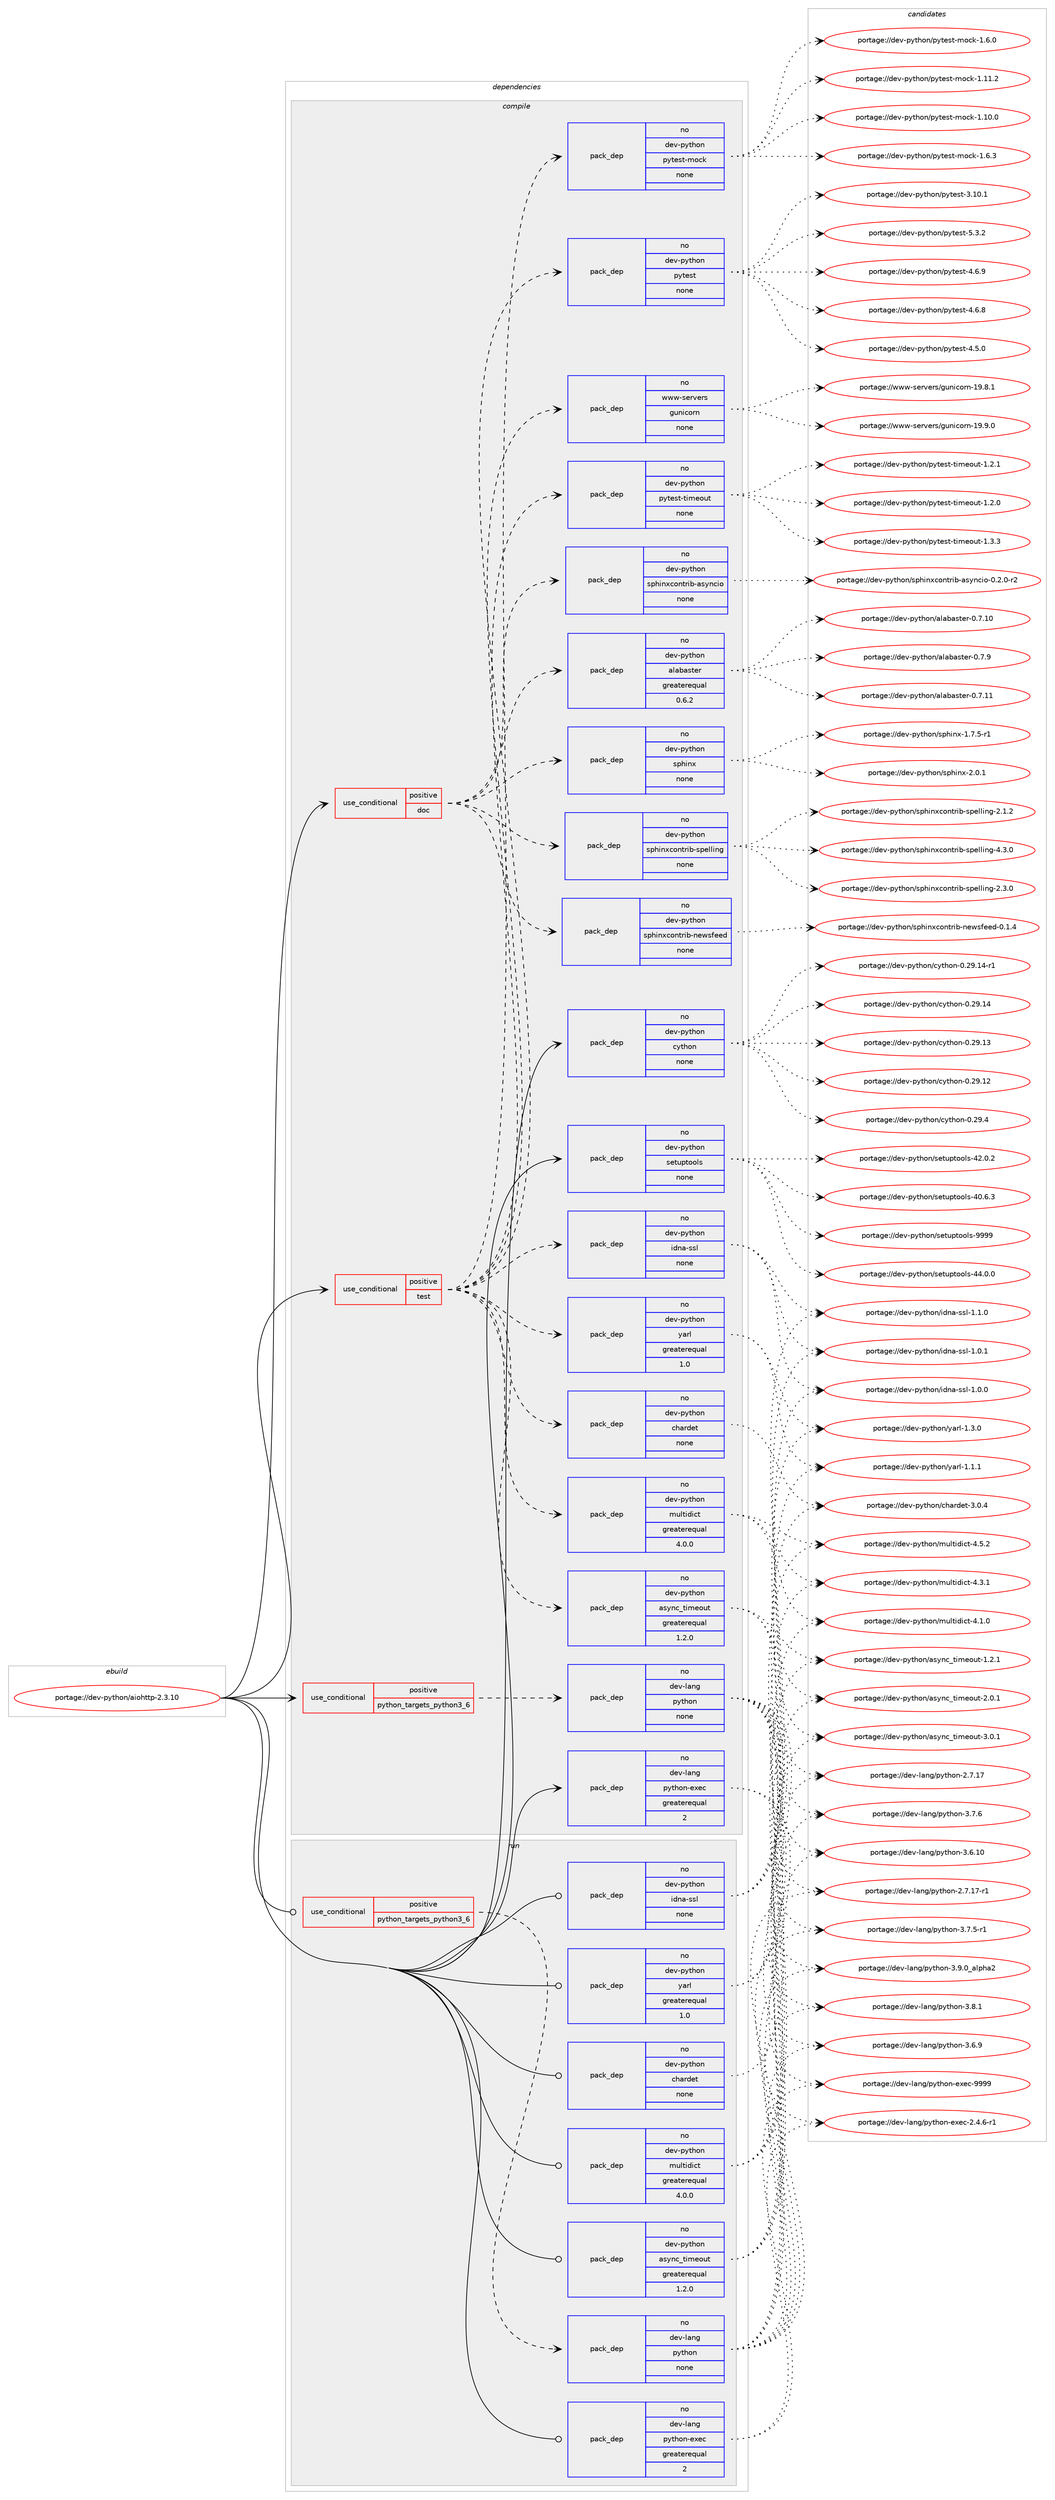digraph prolog {

# *************
# Graph options
# *************

newrank=true;
concentrate=true;
compound=true;
graph [rankdir=LR,fontname=Helvetica,fontsize=10,ranksep=1.5];#, ranksep=2.5, nodesep=0.2];
edge  [arrowhead=vee];
node  [fontname=Helvetica,fontsize=10];

# **********
# The ebuild
# **********

subgraph cluster_leftcol {
color=gray;
label=<<i>ebuild</i>>;
id [label="portage://dev-python/aiohttp-2.3.10", color=red, width=4, href="../dev-python/aiohttp-2.3.10.svg"];
}

# ****************
# The dependencies
# ****************

subgraph cluster_midcol {
color=gray;
label=<<i>dependencies</i>>;
subgraph cluster_compile {
fillcolor="#eeeeee";
style=filled;
label=<<i>compile</i>>;
subgraph cond119240 {
dependency472390 [label=<<TABLE BORDER="0" CELLBORDER="1" CELLSPACING="0" CELLPADDING="4"><TR><TD ROWSPAN="3" CELLPADDING="10">use_conditional</TD></TR><TR><TD>positive</TD></TR><TR><TD>doc</TD></TR></TABLE>>, shape=none, color=red];
subgraph pack348135 {
dependency472391 [label=<<TABLE BORDER="0" CELLBORDER="1" CELLSPACING="0" CELLPADDING="4" WIDTH="220"><TR><TD ROWSPAN="6" CELLPADDING="30">pack_dep</TD></TR><TR><TD WIDTH="110">no</TD></TR><TR><TD>dev-python</TD></TR><TR><TD>alabaster</TD></TR><TR><TD>greaterequal</TD></TR><TR><TD>0.6.2</TD></TR></TABLE>>, shape=none, color=blue];
}
dependency472390:e -> dependency472391:w [weight=20,style="dashed",arrowhead="vee"];
subgraph pack348136 {
dependency472392 [label=<<TABLE BORDER="0" CELLBORDER="1" CELLSPACING="0" CELLPADDING="4" WIDTH="220"><TR><TD ROWSPAN="6" CELLPADDING="30">pack_dep</TD></TR><TR><TD WIDTH="110">no</TD></TR><TR><TD>dev-python</TD></TR><TR><TD>sphinxcontrib-asyncio</TD></TR><TR><TD>none</TD></TR><TR><TD></TD></TR></TABLE>>, shape=none, color=blue];
}
dependency472390:e -> dependency472392:w [weight=20,style="dashed",arrowhead="vee"];
subgraph pack348137 {
dependency472393 [label=<<TABLE BORDER="0" CELLBORDER="1" CELLSPACING="0" CELLPADDING="4" WIDTH="220"><TR><TD ROWSPAN="6" CELLPADDING="30">pack_dep</TD></TR><TR><TD WIDTH="110">no</TD></TR><TR><TD>dev-python</TD></TR><TR><TD>sphinxcontrib-newsfeed</TD></TR><TR><TD>none</TD></TR><TR><TD></TD></TR></TABLE>>, shape=none, color=blue];
}
dependency472390:e -> dependency472393:w [weight=20,style="dashed",arrowhead="vee"];
subgraph pack348138 {
dependency472394 [label=<<TABLE BORDER="0" CELLBORDER="1" CELLSPACING="0" CELLPADDING="4" WIDTH="220"><TR><TD ROWSPAN="6" CELLPADDING="30">pack_dep</TD></TR><TR><TD WIDTH="110">no</TD></TR><TR><TD>dev-python</TD></TR><TR><TD>sphinxcontrib-spelling</TD></TR><TR><TD>none</TD></TR><TR><TD></TD></TR></TABLE>>, shape=none, color=blue];
}
dependency472390:e -> dependency472394:w [weight=20,style="dashed",arrowhead="vee"];
subgraph pack348139 {
dependency472395 [label=<<TABLE BORDER="0" CELLBORDER="1" CELLSPACING="0" CELLPADDING="4" WIDTH="220"><TR><TD ROWSPAN="6" CELLPADDING="30">pack_dep</TD></TR><TR><TD WIDTH="110">no</TD></TR><TR><TD>dev-python</TD></TR><TR><TD>sphinx</TD></TR><TR><TD>none</TD></TR><TR><TD></TD></TR></TABLE>>, shape=none, color=blue];
}
dependency472390:e -> dependency472395:w [weight=20,style="dashed",arrowhead="vee"];
}
id:e -> dependency472390:w [weight=20,style="solid",arrowhead="vee"];
subgraph cond119241 {
dependency472396 [label=<<TABLE BORDER="0" CELLBORDER="1" CELLSPACING="0" CELLPADDING="4"><TR><TD ROWSPAN="3" CELLPADDING="10">use_conditional</TD></TR><TR><TD>positive</TD></TR><TR><TD>python_targets_python3_6</TD></TR></TABLE>>, shape=none, color=red];
subgraph pack348140 {
dependency472397 [label=<<TABLE BORDER="0" CELLBORDER="1" CELLSPACING="0" CELLPADDING="4" WIDTH="220"><TR><TD ROWSPAN="6" CELLPADDING="30">pack_dep</TD></TR><TR><TD WIDTH="110">no</TD></TR><TR><TD>dev-lang</TD></TR><TR><TD>python</TD></TR><TR><TD>none</TD></TR><TR><TD></TD></TR></TABLE>>, shape=none, color=blue];
}
dependency472396:e -> dependency472397:w [weight=20,style="dashed",arrowhead="vee"];
}
id:e -> dependency472396:w [weight=20,style="solid",arrowhead="vee"];
subgraph cond119242 {
dependency472398 [label=<<TABLE BORDER="0" CELLBORDER="1" CELLSPACING="0" CELLPADDING="4"><TR><TD ROWSPAN="3" CELLPADDING="10">use_conditional</TD></TR><TR><TD>positive</TD></TR><TR><TD>test</TD></TR></TABLE>>, shape=none, color=red];
subgraph pack348141 {
dependency472399 [label=<<TABLE BORDER="0" CELLBORDER="1" CELLSPACING="0" CELLPADDING="4" WIDTH="220"><TR><TD ROWSPAN="6" CELLPADDING="30">pack_dep</TD></TR><TR><TD WIDTH="110">no</TD></TR><TR><TD>dev-python</TD></TR><TR><TD>async_timeout</TD></TR><TR><TD>greaterequal</TD></TR><TR><TD>1.2.0</TD></TR></TABLE>>, shape=none, color=blue];
}
dependency472398:e -> dependency472399:w [weight=20,style="dashed",arrowhead="vee"];
subgraph pack348142 {
dependency472400 [label=<<TABLE BORDER="0" CELLBORDER="1" CELLSPACING="0" CELLPADDING="4" WIDTH="220"><TR><TD ROWSPAN="6" CELLPADDING="30">pack_dep</TD></TR><TR><TD WIDTH="110">no</TD></TR><TR><TD>dev-python</TD></TR><TR><TD>chardet</TD></TR><TR><TD>none</TD></TR><TR><TD></TD></TR></TABLE>>, shape=none, color=blue];
}
dependency472398:e -> dependency472400:w [weight=20,style="dashed",arrowhead="vee"];
subgraph pack348143 {
dependency472401 [label=<<TABLE BORDER="0" CELLBORDER="1" CELLSPACING="0" CELLPADDING="4" WIDTH="220"><TR><TD ROWSPAN="6" CELLPADDING="30">pack_dep</TD></TR><TR><TD WIDTH="110">no</TD></TR><TR><TD>dev-python</TD></TR><TR><TD>multidict</TD></TR><TR><TD>greaterequal</TD></TR><TR><TD>4.0.0</TD></TR></TABLE>>, shape=none, color=blue];
}
dependency472398:e -> dependency472401:w [weight=20,style="dashed",arrowhead="vee"];
subgraph pack348144 {
dependency472402 [label=<<TABLE BORDER="0" CELLBORDER="1" CELLSPACING="0" CELLPADDING="4" WIDTH="220"><TR><TD ROWSPAN="6" CELLPADDING="30">pack_dep</TD></TR><TR><TD WIDTH="110">no</TD></TR><TR><TD>dev-python</TD></TR><TR><TD>idna-ssl</TD></TR><TR><TD>none</TD></TR><TR><TD></TD></TR></TABLE>>, shape=none, color=blue];
}
dependency472398:e -> dependency472402:w [weight=20,style="dashed",arrowhead="vee"];
subgraph pack348145 {
dependency472403 [label=<<TABLE BORDER="0" CELLBORDER="1" CELLSPACING="0" CELLPADDING="4" WIDTH="220"><TR><TD ROWSPAN="6" CELLPADDING="30">pack_dep</TD></TR><TR><TD WIDTH="110">no</TD></TR><TR><TD>dev-python</TD></TR><TR><TD>yarl</TD></TR><TR><TD>greaterequal</TD></TR><TR><TD>1.0</TD></TR></TABLE>>, shape=none, color=blue];
}
dependency472398:e -> dependency472403:w [weight=20,style="dashed",arrowhead="vee"];
subgraph pack348146 {
dependency472404 [label=<<TABLE BORDER="0" CELLBORDER="1" CELLSPACING="0" CELLPADDING="4" WIDTH="220"><TR><TD ROWSPAN="6" CELLPADDING="30">pack_dep</TD></TR><TR><TD WIDTH="110">no</TD></TR><TR><TD>dev-python</TD></TR><TR><TD>pytest</TD></TR><TR><TD>none</TD></TR><TR><TD></TD></TR></TABLE>>, shape=none, color=blue];
}
dependency472398:e -> dependency472404:w [weight=20,style="dashed",arrowhead="vee"];
subgraph pack348147 {
dependency472405 [label=<<TABLE BORDER="0" CELLBORDER="1" CELLSPACING="0" CELLPADDING="4" WIDTH="220"><TR><TD ROWSPAN="6" CELLPADDING="30">pack_dep</TD></TR><TR><TD WIDTH="110">no</TD></TR><TR><TD>dev-python</TD></TR><TR><TD>pytest-mock</TD></TR><TR><TD>none</TD></TR><TR><TD></TD></TR></TABLE>>, shape=none, color=blue];
}
dependency472398:e -> dependency472405:w [weight=20,style="dashed",arrowhead="vee"];
subgraph pack348148 {
dependency472406 [label=<<TABLE BORDER="0" CELLBORDER="1" CELLSPACING="0" CELLPADDING="4" WIDTH="220"><TR><TD ROWSPAN="6" CELLPADDING="30">pack_dep</TD></TR><TR><TD WIDTH="110">no</TD></TR><TR><TD>dev-python</TD></TR><TR><TD>pytest-timeout</TD></TR><TR><TD>none</TD></TR><TR><TD></TD></TR></TABLE>>, shape=none, color=blue];
}
dependency472398:e -> dependency472406:w [weight=20,style="dashed",arrowhead="vee"];
subgraph pack348149 {
dependency472407 [label=<<TABLE BORDER="0" CELLBORDER="1" CELLSPACING="0" CELLPADDING="4" WIDTH="220"><TR><TD ROWSPAN="6" CELLPADDING="30">pack_dep</TD></TR><TR><TD WIDTH="110">no</TD></TR><TR><TD>www-servers</TD></TR><TR><TD>gunicorn</TD></TR><TR><TD>none</TD></TR><TR><TD></TD></TR></TABLE>>, shape=none, color=blue];
}
dependency472398:e -> dependency472407:w [weight=20,style="dashed",arrowhead="vee"];
}
id:e -> dependency472398:w [weight=20,style="solid",arrowhead="vee"];
subgraph pack348150 {
dependency472408 [label=<<TABLE BORDER="0" CELLBORDER="1" CELLSPACING="0" CELLPADDING="4" WIDTH="220"><TR><TD ROWSPAN="6" CELLPADDING="30">pack_dep</TD></TR><TR><TD WIDTH="110">no</TD></TR><TR><TD>dev-lang</TD></TR><TR><TD>python-exec</TD></TR><TR><TD>greaterequal</TD></TR><TR><TD>2</TD></TR></TABLE>>, shape=none, color=blue];
}
id:e -> dependency472408:w [weight=20,style="solid",arrowhead="vee"];
subgraph pack348151 {
dependency472409 [label=<<TABLE BORDER="0" CELLBORDER="1" CELLSPACING="0" CELLPADDING="4" WIDTH="220"><TR><TD ROWSPAN="6" CELLPADDING="30">pack_dep</TD></TR><TR><TD WIDTH="110">no</TD></TR><TR><TD>dev-python</TD></TR><TR><TD>cython</TD></TR><TR><TD>none</TD></TR><TR><TD></TD></TR></TABLE>>, shape=none, color=blue];
}
id:e -> dependency472409:w [weight=20,style="solid",arrowhead="vee"];
subgraph pack348152 {
dependency472410 [label=<<TABLE BORDER="0" CELLBORDER="1" CELLSPACING="0" CELLPADDING="4" WIDTH="220"><TR><TD ROWSPAN="6" CELLPADDING="30">pack_dep</TD></TR><TR><TD WIDTH="110">no</TD></TR><TR><TD>dev-python</TD></TR><TR><TD>setuptools</TD></TR><TR><TD>none</TD></TR><TR><TD></TD></TR></TABLE>>, shape=none, color=blue];
}
id:e -> dependency472410:w [weight=20,style="solid",arrowhead="vee"];
}
subgraph cluster_compileandrun {
fillcolor="#eeeeee";
style=filled;
label=<<i>compile and run</i>>;
}
subgraph cluster_run {
fillcolor="#eeeeee";
style=filled;
label=<<i>run</i>>;
subgraph cond119243 {
dependency472411 [label=<<TABLE BORDER="0" CELLBORDER="1" CELLSPACING="0" CELLPADDING="4"><TR><TD ROWSPAN="3" CELLPADDING="10">use_conditional</TD></TR><TR><TD>positive</TD></TR><TR><TD>python_targets_python3_6</TD></TR></TABLE>>, shape=none, color=red];
subgraph pack348153 {
dependency472412 [label=<<TABLE BORDER="0" CELLBORDER="1" CELLSPACING="0" CELLPADDING="4" WIDTH="220"><TR><TD ROWSPAN="6" CELLPADDING="30">pack_dep</TD></TR><TR><TD WIDTH="110">no</TD></TR><TR><TD>dev-lang</TD></TR><TR><TD>python</TD></TR><TR><TD>none</TD></TR><TR><TD></TD></TR></TABLE>>, shape=none, color=blue];
}
dependency472411:e -> dependency472412:w [weight=20,style="dashed",arrowhead="vee"];
}
id:e -> dependency472411:w [weight=20,style="solid",arrowhead="odot"];
subgraph pack348154 {
dependency472413 [label=<<TABLE BORDER="0" CELLBORDER="1" CELLSPACING="0" CELLPADDING="4" WIDTH="220"><TR><TD ROWSPAN="6" CELLPADDING="30">pack_dep</TD></TR><TR><TD WIDTH="110">no</TD></TR><TR><TD>dev-lang</TD></TR><TR><TD>python-exec</TD></TR><TR><TD>greaterequal</TD></TR><TR><TD>2</TD></TR></TABLE>>, shape=none, color=blue];
}
id:e -> dependency472413:w [weight=20,style="solid",arrowhead="odot"];
subgraph pack348155 {
dependency472414 [label=<<TABLE BORDER="0" CELLBORDER="1" CELLSPACING="0" CELLPADDING="4" WIDTH="220"><TR><TD ROWSPAN="6" CELLPADDING="30">pack_dep</TD></TR><TR><TD WIDTH="110">no</TD></TR><TR><TD>dev-python</TD></TR><TR><TD>async_timeout</TD></TR><TR><TD>greaterequal</TD></TR><TR><TD>1.2.0</TD></TR></TABLE>>, shape=none, color=blue];
}
id:e -> dependency472414:w [weight=20,style="solid",arrowhead="odot"];
subgraph pack348156 {
dependency472415 [label=<<TABLE BORDER="0" CELLBORDER="1" CELLSPACING="0" CELLPADDING="4" WIDTH="220"><TR><TD ROWSPAN="6" CELLPADDING="30">pack_dep</TD></TR><TR><TD WIDTH="110">no</TD></TR><TR><TD>dev-python</TD></TR><TR><TD>chardet</TD></TR><TR><TD>none</TD></TR><TR><TD></TD></TR></TABLE>>, shape=none, color=blue];
}
id:e -> dependency472415:w [weight=20,style="solid",arrowhead="odot"];
subgraph pack348157 {
dependency472416 [label=<<TABLE BORDER="0" CELLBORDER="1" CELLSPACING="0" CELLPADDING="4" WIDTH="220"><TR><TD ROWSPAN="6" CELLPADDING="30">pack_dep</TD></TR><TR><TD WIDTH="110">no</TD></TR><TR><TD>dev-python</TD></TR><TR><TD>idna-ssl</TD></TR><TR><TD>none</TD></TR><TR><TD></TD></TR></TABLE>>, shape=none, color=blue];
}
id:e -> dependency472416:w [weight=20,style="solid",arrowhead="odot"];
subgraph pack348158 {
dependency472417 [label=<<TABLE BORDER="0" CELLBORDER="1" CELLSPACING="0" CELLPADDING="4" WIDTH="220"><TR><TD ROWSPAN="6" CELLPADDING="30">pack_dep</TD></TR><TR><TD WIDTH="110">no</TD></TR><TR><TD>dev-python</TD></TR><TR><TD>multidict</TD></TR><TR><TD>greaterequal</TD></TR><TR><TD>4.0.0</TD></TR></TABLE>>, shape=none, color=blue];
}
id:e -> dependency472417:w [weight=20,style="solid",arrowhead="odot"];
subgraph pack348159 {
dependency472418 [label=<<TABLE BORDER="0" CELLBORDER="1" CELLSPACING="0" CELLPADDING="4" WIDTH="220"><TR><TD ROWSPAN="6" CELLPADDING="30">pack_dep</TD></TR><TR><TD WIDTH="110">no</TD></TR><TR><TD>dev-python</TD></TR><TR><TD>yarl</TD></TR><TR><TD>greaterequal</TD></TR><TR><TD>1.0</TD></TR></TABLE>>, shape=none, color=blue];
}
id:e -> dependency472418:w [weight=20,style="solid",arrowhead="odot"];
}
}

# **************
# The candidates
# **************

subgraph cluster_choices {
rank=same;
color=gray;
label=<<i>candidates</i>>;

subgraph choice348135 {
color=black;
nodesep=1;
choice100101118451121211161041111104797108979897115116101114454846554657 [label="portage://dev-python/alabaster-0.7.9", color=red, width=4,href="../dev-python/alabaster-0.7.9.svg"];
choice10010111845112121116104111110479710897989711511610111445484655464949 [label="portage://dev-python/alabaster-0.7.11", color=red, width=4,href="../dev-python/alabaster-0.7.11.svg"];
choice10010111845112121116104111110479710897989711511610111445484655464948 [label="portage://dev-python/alabaster-0.7.10", color=red, width=4,href="../dev-python/alabaster-0.7.10.svg"];
dependency472391:e -> choice100101118451121211161041111104797108979897115116101114454846554657:w [style=dotted,weight="100"];
dependency472391:e -> choice10010111845112121116104111110479710897989711511610111445484655464949:w [style=dotted,weight="100"];
dependency472391:e -> choice10010111845112121116104111110479710897989711511610111445484655464948:w [style=dotted,weight="100"];
}
subgraph choice348136 {
color=black;
nodesep=1;
choice100101118451121211161041111104711511210410511012099111110116114105984597115121110991051114548465046484511450 [label="portage://dev-python/sphinxcontrib-asyncio-0.2.0-r2", color=red, width=4,href="../dev-python/sphinxcontrib-asyncio-0.2.0-r2.svg"];
dependency472392:e -> choice100101118451121211161041111104711511210410511012099111110116114105984597115121110991051114548465046484511450:w [style=dotted,weight="100"];
}
subgraph choice348137 {
color=black;
nodesep=1;
choice1001011184511212111610411111047115112104105110120991111101161141059845110101119115102101101100454846494652 [label="portage://dev-python/sphinxcontrib-newsfeed-0.1.4", color=red, width=4,href="../dev-python/sphinxcontrib-newsfeed-0.1.4.svg"];
dependency472393:e -> choice1001011184511212111610411111047115112104105110120991111101161141059845110101119115102101101100454846494652:w [style=dotted,weight="100"];
}
subgraph choice348138 {
color=black;
nodesep=1;
choice1001011184511212111610411111047115112104105110120991111101161141059845115112101108108105110103455246514648 [label="portage://dev-python/sphinxcontrib-spelling-4.3.0", color=red, width=4,href="../dev-python/sphinxcontrib-spelling-4.3.0.svg"];
choice1001011184511212111610411111047115112104105110120991111101161141059845115112101108108105110103455046514648 [label="portage://dev-python/sphinxcontrib-spelling-2.3.0", color=red, width=4,href="../dev-python/sphinxcontrib-spelling-2.3.0.svg"];
choice1001011184511212111610411111047115112104105110120991111101161141059845115112101108108105110103455046494650 [label="portage://dev-python/sphinxcontrib-spelling-2.1.2", color=red, width=4,href="../dev-python/sphinxcontrib-spelling-2.1.2.svg"];
dependency472394:e -> choice1001011184511212111610411111047115112104105110120991111101161141059845115112101108108105110103455246514648:w [style=dotted,weight="100"];
dependency472394:e -> choice1001011184511212111610411111047115112104105110120991111101161141059845115112101108108105110103455046514648:w [style=dotted,weight="100"];
dependency472394:e -> choice1001011184511212111610411111047115112104105110120991111101161141059845115112101108108105110103455046494650:w [style=dotted,weight="100"];
}
subgraph choice348139 {
color=black;
nodesep=1;
choice1001011184511212111610411111047115112104105110120455046484649 [label="portage://dev-python/sphinx-2.0.1", color=red, width=4,href="../dev-python/sphinx-2.0.1.svg"];
choice10010111845112121116104111110471151121041051101204549465546534511449 [label="portage://dev-python/sphinx-1.7.5-r1", color=red, width=4,href="../dev-python/sphinx-1.7.5-r1.svg"];
dependency472395:e -> choice1001011184511212111610411111047115112104105110120455046484649:w [style=dotted,weight="100"];
dependency472395:e -> choice10010111845112121116104111110471151121041051101204549465546534511449:w [style=dotted,weight="100"];
}
subgraph choice348140 {
color=black;
nodesep=1;
choice10010111845108971101034711212111610411111045514657464895971081121049750 [label="portage://dev-lang/python-3.9.0_alpha2", color=red, width=4,href="../dev-lang/python-3.9.0_alpha2.svg"];
choice100101118451089711010347112121116104111110455146564649 [label="portage://dev-lang/python-3.8.1", color=red, width=4,href="../dev-lang/python-3.8.1.svg"];
choice100101118451089711010347112121116104111110455146554654 [label="portage://dev-lang/python-3.7.6", color=red, width=4,href="../dev-lang/python-3.7.6.svg"];
choice1001011184510897110103471121211161041111104551465546534511449 [label="portage://dev-lang/python-3.7.5-r1", color=red, width=4,href="../dev-lang/python-3.7.5-r1.svg"];
choice100101118451089711010347112121116104111110455146544657 [label="portage://dev-lang/python-3.6.9", color=red, width=4,href="../dev-lang/python-3.6.9.svg"];
choice10010111845108971101034711212111610411111045514654464948 [label="portage://dev-lang/python-3.6.10", color=red, width=4,href="../dev-lang/python-3.6.10.svg"];
choice100101118451089711010347112121116104111110455046554649554511449 [label="portage://dev-lang/python-2.7.17-r1", color=red, width=4,href="../dev-lang/python-2.7.17-r1.svg"];
choice10010111845108971101034711212111610411111045504655464955 [label="portage://dev-lang/python-2.7.17", color=red, width=4,href="../dev-lang/python-2.7.17.svg"];
dependency472397:e -> choice10010111845108971101034711212111610411111045514657464895971081121049750:w [style=dotted,weight="100"];
dependency472397:e -> choice100101118451089711010347112121116104111110455146564649:w [style=dotted,weight="100"];
dependency472397:e -> choice100101118451089711010347112121116104111110455146554654:w [style=dotted,weight="100"];
dependency472397:e -> choice1001011184510897110103471121211161041111104551465546534511449:w [style=dotted,weight="100"];
dependency472397:e -> choice100101118451089711010347112121116104111110455146544657:w [style=dotted,weight="100"];
dependency472397:e -> choice10010111845108971101034711212111610411111045514654464948:w [style=dotted,weight="100"];
dependency472397:e -> choice100101118451089711010347112121116104111110455046554649554511449:w [style=dotted,weight="100"];
dependency472397:e -> choice10010111845108971101034711212111610411111045504655464955:w [style=dotted,weight="100"];
}
subgraph choice348141 {
color=black;
nodesep=1;
choice1001011184511212111610411111047971151211109995116105109101111117116455146484649 [label="portage://dev-python/async_timeout-3.0.1", color=red, width=4,href="../dev-python/async_timeout-3.0.1.svg"];
choice1001011184511212111610411111047971151211109995116105109101111117116455046484649 [label="portage://dev-python/async_timeout-2.0.1", color=red, width=4,href="../dev-python/async_timeout-2.0.1.svg"];
choice1001011184511212111610411111047971151211109995116105109101111117116454946504649 [label="portage://dev-python/async_timeout-1.2.1", color=red, width=4,href="../dev-python/async_timeout-1.2.1.svg"];
dependency472399:e -> choice1001011184511212111610411111047971151211109995116105109101111117116455146484649:w [style=dotted,weight="100"];
dependency472399:e -> choice1001011184511212111610411111047971151211109995116105109101111117116455046484649:w [style=dotted,weight="100"];
dependency472399:e -> choice1001011184511212111610411111047971151211109995116105109101111117116454946504649:w [style=dotted,weight="100"];
}
subgraph choice348142 {
color=black;
nodesep=1;
choice10010111845112121116104111110479910497114100101116455146484652 [label="portage://dev-python/chardet-3.0.4", color=red, width=4,href="../dev-python/chardet-3.0.4.svg"];
dependency472400:e -> choice10010111845112121116104111110479910497114100101116455146484652:w [style=dotted,weight="100"];
}
subgraph choice348143 {
color=black;
nodesep=1;
choice100101118451121211161041111104710911710811610510010599116455246534650 [label="portage://dev-python/multidict-4.5.2", color=red, width=4,href="../dev-python/multidict-4.5.2.svg"];
choice100101118451121211161041111104710911710811610510010599116455246514649 [label="portage://dev-python/multidict-4.3.1", color=red, width=4,href="../dev-python/multidict-4.3.1.svg"];
choice100101118451121211161041111104710911710811610510010599116455246494648 [label="portage://dev-python/multidict-4.1.0", color=red, width=4,href="../dev-python/multidict-4.1.0.svg"];
dependency472401:e -> choice100101118451121211161041111104710911710811610510010599116455246534650:w [style=dotted,weight="100"];
dependency472401:e -> choice100101118451121211161041111104710911710811610510010599116455246514649:w [style=dotted,weight="100"];
dependency472401:e -> choice100101118451121211161041111104710911710811610510010599116455246494648:w [style=dotted,weight="100"];
}
subgraph choice348144 {
color=black;
nodesep=1;
choice10010111845112121116104111110471051001109745115115108454946494648 [label="portage://dev-python/idna-ssl-1.1.0", color=red, width=4,href="../dev-python/idna-ssl-1.1.0.svg"];
choice10010111845112121116104111110471051001109745115115108454946484649 [label="portage://dev-python/idna-ssl-1.0.1", color=red, width=4,href="../dev-python/idna-ssl-1.0.1.svg"];
choice10010111845112121116104111110471051001109745115115108454946484648 [label="portage://dev-python/idna-ssl-1.0.0", color=red, width=4,href="../dev-python/idna-ssl-1.0.0.svg"];
dependency472402:e -> choice10010111845112121116104111110471051001109745115115108454946494648:w [style=dotted,weight="100"];
dependency472402:e -> choice10010111845112121116104111110471051001109745115115108454946484649:w [style=dotted,weight="100"];
dependency472402:e -> choice10010111845112121116104111110471051001109745115115108454946484648:w [style=dotted,weight="100"];
}
subgraph choice348145 {
color=black;
nodesep=1;
choice100101118451121211161041111104712197114108454946514648 [label="portage://dev-python/yarl-1.3.0", color=red, width=4,href="../dev-python/yarl-1.3.0.svg"];
choice100101118451121211161041111104712197114108454946494649 [label="portage://dev-python/yarl-1.1.1", color=red, width=4,href="../dev-python/yarl-1.1.1.svg"];
dependency472403:e -> choice100101118451121211161041111104712197114108454946514648:w [style=dotted,weight="100"];
dependency472403:e -> choice100101118451121211161041111104712197114108454946494649:w [style=dotted,weight="100"];
}
subgraph choice348146 {
color=black;
nodesep=1;
choice1001011184511212111610411111047112121116101115116455346514650 [label="portage://dev-python/pytest-5.3.2", color=red, width=4,href="../dev-python/pytest-5.3.2.svg"];
choice1001011184511212111610411111047112121116101115116455246544657 [label="portage://dev-python/pytest-4.6.9", color=red, width=4,href="../dev-python/pytest-4.6.9.svg"];
choice1001011184511212111610411111047112121116101115116455246544656 [label="portage://dev-python/pytest-4.6.8", color=red, width=4,href="../dev-python/pytest-4.6.8.svg"];
choice1001011184511212111610411111047112121116101115116455246534648 [label="portage://dev-python/pytest-4.5.0", color=red, width=4,href="../dev-python/pytest-4.5.0.svg"];
choice100101118451121211161041111104711212111610111511645514649484649 [label="portage://dev-python/pytest-3.10.1", color=red, width=4,href="../dev-python/pytest-3.10.1.svg"];
dependency472404:e -> choice1001011184511212111610411111047112121116101115116455346514650:w [style=dotted,weight="100"];
dependency472404:e -> choice1001011184511212111610411111047112121116101115116455246544657:w [style=dotted,weight="100"];
dependency472404:e -> choice1001011184511212111610411111047112121116101115116455246544656:w [style=dotted,weight="100"];
dependency472404:e -> choice1001011184511212111610411111047112121116101115116455246534648:w [style=dotted,weight="100"];
dependency472404:e -> choice100101118451121211161041111104711212111610111511645514649484649:w [style=dotted,weight="100"];
}
subgraph choice348147 {
color=black;
nodesep=1;
choice10010111845112121116104111110471121211161011151164510911199107454946544651 [label="portage://dev-python/pytest-mock-1.6.3", color=red, width=4,href="../dev-python/pytest-mock-1.6.3.svg"];
choice10010111845112121116104111110471121211161011151164510911199107454946544648 [label="portage://dev-python/pytest-mock-1.6.0", color=red, width=4,href="../dev-python/pytest-mock-1.6.0.svg"];
choice1001011184511212111610411111047112121116101115116451091119910745494649494650 [label="portage://dev-python/pytest-mock-1.11.2", color=red, width=4,href="../dev-python/pytest-mock-1.11.2.svg"];
choice1001011184511212111610411111047112121116101115116451091119910745494649484648 [label="portage://dev-python/pytest-mock-1.10.0", color=red, width=4,href="../dev-python/pytest-mock-1.10.0.svg"];
dependency472405:e -> choice10010111845112121116104111110471121211161011151164510911199107454946544651:w [style=dotted,weight="100"];
dependency472405:e -> choice10010111845112121116104111110471121211161011151164510911199107454946544648:w [style=dotted,weight="100"];
dependency472405:e -> choice1001011184511212111610411111047112121116101115116451091119910745494649494650:w [style=dotted,weight="100"];
dependency472405:e -> choice1001011184511212111610411111047112121116101115116451091119910745494649484648:w [style=dotted,weight="100"];
}
subgraph choice348148 {
color=black;
nodesep=1;
choice100101118451121211161041111104711212111610111511645116105109101111117116454946514651 [label="portage://dev-python/pytest-timeout-1.3.3", color=red, width=4,href="../dev-python/pytest-timeout-1.3.3.svg"];
choice100101118451121211161041111104711212111610111511645116105109101111117116454946504649 [label="portage://dev-python/pytest-timeout-1.2.1", color=red, width=4,href="../dev-python/pytest-timeout-1.2.1.svg"];
choice100101118451121211161041111104711212111610111511645116105109101111117116454946504648 [label="portage://dev-python/pytest-timeout-1.2.0", color=red, width=4,href="../dev-python/pytest-timeout-1.2.0.svg"];
dependency472406:e -> choice100101118451121211161041111104711212111610111511645116105109101111117116454946514651:w [style=dotted,weight="100"];
dependency472406:e -> choice100101118451121211161041111104711212111610111511645116105109101111117116454946504649:w [style=dotted,weight="100"];
dependency472406:e -> choice100101118451121211161041111104711212111610111511645116105109101111117116454946504648:w [style=dotted,weight="100"];
}
subgraph choice348149 {
color=black;
nodesep=1;
choice11911911945115101114118101114115471031171101059911111411045495746574648 [label="portage://www-servers/gunicorn-19.9.0", color=red, width=4,href="../www-servers/gunicorn-19.9.0.svg"];
choice11911911945115101114118101114115471031171101059911111411045495746564649 [label="portage://www-servers/gunicorn-19.8.1", color=red, width=4,href="../www-servers/gunicorn-19.8.1.svg"];
dependency472407:e -> choice11911911945115101114118101114115471031171101059911111411045495746574648:w [style=dotted,weight="100"];
dependency472407:e -> choice11911911945115101114118101114115471031171101059911111411045495746564649:w [style=dotted,weight="100"];
}
subgraph choice348150 {
color=black;
nodesep=1;
choice10010111845108971101034711212111610411111045101120101994557575757 [label="portage://dev-lang/python-exec-9999", color=red, width=4,href="../dev-lang/python-exec-9999.svg"];
choice10010111845108971101034711212111610411111045101120101994550465246544511449 [label="portage://dev-lang/python-exec-2.4.6-r1", color=red, width=4,href="../dev-lang/python-exec-2.4.6-r1.svg"];
dependency472408:e -> choice10010111845108971101034711212111610411111045101120101994557575757:w [style=dotted,weight="100"];
dependency472408:e -> choice10010111845108971101034711212111610411111045101120101994550465246544511449:w [style=dotted,weight="100"];
}
subgraph choice348151 {
color=black;
nodesep=1;
choice10010111845112121116104111110479912111610411111045484650574652 [label="portage://dev-python/cython-0.29.4", color=red, width=4,href="../dev-python/cython-0.29.4.svg"];
choice10010111845112121116104111110479912111610411111045484650574649524511449 [label="portage://dev-python/cython-0.29.14-r1", color=red, width=4,href="../dev-python/cython-0.29.14-r1.svg"];
choice1001011184511212111610411111047991211161041111104548465057464952 [label="portage://dev-python/cython-0.29.14", color=red, width=4,href="../dev-python/cython-0.29.14.svg"];
choice1001011184511212111610411111047991211161041111104548465057464951 [label="portage://dev-python/cython-0.29.13", color=red, width=4,href="../dev-python/cython-0.29.13.svg"];
choice1001011184511212111610411111047991211161041111104548465057464950 [label="portage://dev-python/cython-0.29.12", color=red, width=4,href="../dev-python/cython-0.29.12.svg"];
dependency472409:e -> choice10010111845112121116104111110479912111610411111045484650574652:w [style=dotted,weight="100"];
dependency472409:e -> choice10010111845112121116104111110479912111610411111045484650574649524511449:w [style=dotted,weight="100"];
dependency472409:e -> choice1001011184511212111610411111047991211161041111104548465057464952:w [style=dotted,weight="100"];
dependency472409:e -> choice1001011184511212111610411111047991211161041111104548465057464951:w [style=dotted,weight="100"];
dependency472409:e -> choice1001011184511212111610411111047991211161041111104548465057464950:w [style=dotted,weight="100"];
}
subgraph choice348152 {
color=black;
nodesep=1;
choice10010111845112121116104111110471151011161171121161111111081154557575757 [label="portage://dev-python/setuptools-9999", color=red, width=4,href="../dev-python/setuptools-9999.svg"];
choice100101118451121211161041111104711510111611711211611111110811545525246484648 [label="portage://dev-python/setuptools-44.0.0", color=red, width=4,href="../dev-python/setuptools-44.0.0.svg"];
choice100101118451121211161041111104711510111611711211611111110811545525046484650 [label="portage://dev-python/setuptools-42.0.2", color=red, width=4,href="../dev-python/setuptools-42.0.2.svg"];
choice100101118451121211161041111104711510111611711211611111110811545524846544651 [label="portage://dev-python/setuptools-40.6.3", color=red, width=4,href="../dev-python/setuptools-40.6.3.svg"];
dependency472410:e -> choice10010111845112121116104111110471151011161171121161111111081154557575757:w [style=dotted,weight="100"];
dependency472410:e -> choice100101118451121211161041111104711510111611711211611111110811545525246484648:w [style=dotted,weight="100"];
dependency472410:e -> choice100101118451121211161041111104711510111611711211611111110811545525046484650:w [style=dotted,weight="100"];
dependency472410:e -> choice100101118451121211161041111104711510111611711211611111110811545524846544651:w [style=dotted,weight="100"];
}
subgraph choice348153 {
color=black;
nodesep=1;
choice10010111845108971101034711212111610411111045514657464895971081121049750 [label="portage://dev-lang/python-3.9.0_alpha2", color=red, width=4,href="../dev-lang/python-3.9.0_alpha2.svg"];
choice100101118451089711010347112121116104111110455146564649 [label="portage://dev-lang/python-3.8.1", color=red, width=4,href="../dev-lang/python-3.8.1.svg"];
choice100101118451089711010347112121116104111110455146554654 [label="portage://dev-lang/python-3.7.6", color=red, width=4,href="../dev-lang/python-3.7.6.svg"];
choice1001011184510897110103471121211161041111104551465546534511449 [label="portage://dev-lang/python-3.7.5-r1", color=red, width=4,href="../dev-lang/python-3.7.5-r1.svg"];
choice100101118451089711010347112121116104111110455146544657 [label="portage://dev-lang/python-3.6.9", color=red, width=4,href="../dev-lang/python-3.6.9.svg"];
choice10010111845108971101034711212111610411111045514654464948 [label="portage://dev-lang/python-3.6.10", color=red, width=4,href="../dev-lang/python-3.6.10.svg"];
choice100101118451089711010347112121116104111110455046554649554511449 [label="portage://dev-lang/python-2.7.17-r1", color=red, width=4,href="../dev-lang/python-2.7.17-r1.svg"];
choice10010111845108971101034711212111610411111045504655464955 [label="portage://dev-lang/python-2.7.17", color=red, width=4,href="../dev-lang/python-2.7.17.svg"];
dependency472412:e -> choice10010111845108971101034711212111610411111045514657464895971081121049750:w [style=dotted,weight="100"];
dependency472412:e -> choice100101118451089711010347112121116104111110455146564649:w [style=dotted,weight="100"];
dependency472412:e -> choice100101118451089711010347112121116104111110455146554654:w [style=dotted,weight="100"];
dependency472412:e -> choice1001011184510897110103471121211161041111104551465546534511449:w [style=dotted,weight="100"];
dependency472412:e -> choice100101118451089711010347112121116104111110455146544657:w [style=dotted,weight="100"];
dependency472412:e -> choice10010111845108971101034711212111610411111045514654464948:w [style=dotted,weight="100"];
dependency472412:e -> choice100101118451089711010347112121116104111110455046554649554511449:w [style=dotted,weight="100"];
dependency472412:e -> choice10010111845108971101034711212111610411111045504655464955:w [style=dotted,weight="100"];
}
subgraph choice348154 {
color=black;
nodesep=1;
choice10010111845108971101034711212111610411111045101120101994557575757 [label="portage://dev-lang/python-exec-9999", color=red, width=4,href="../dev-lang/python-exec-9999.svg"];
choice10010111845108971101034711212111610411111045101120101994550465246544511449 [label="portage://dev-lang/python-exec-2.4.6-r1", color=red, width=4,href="../dev-lang/python-exec-2.4.6-r1.svg"];
dependency472413:e -> choice10010111845108971101034711212111610411111045101120101994557575757:w [style=dotted,weight="100"];
dependency472413:e -> choice10010111845108971101034711212111610411111045101120101994550465246544511449:w [style=dotted,weight="100"];
}
subgraph choice348155 {
color=black;
nodesep=1;
choice1001011184511212111610411111047971151211109995116105109101111117116455146484649 [label="portage://dev-python/async_timeout-3.0.1", color=red, width=4,href="../dev-python/async_timeout-3.0.1.svg"];
choice1001011184511212111610411111047971151211109995116105109101111117116455046484649 [label="portage://dev-python/async_timeout-2.0.1", color=red, width=4,href="../dev-python/async_timeout-2.0.1.svg"];
choice1001011184511212111610411111047971151211109995116105109101111117116454946504649 [label="portage://dev-python/async_timeout-1.2.1", color=red, width=4,href="../dev-python/async_timeout-1.2.1.svg"];
dependency472414:e -> choice1001011184511212111610411111047971151211109995116105109101111117116455146484649:w [style=dotted,weight="100"];
dependency472414:e -> choice1001011184511212111610411111047971151211109995116105109101111117116455046484649:w [style=dotted,weight="100"];
dependency472414:e -> choice1001011184511212111610411111047971151211109995116105109101111117116454946504649:w [style=dotted,weight="100"];
}
subgraph choice348156 {
color=black;
nodesep=1;
choice10010111845112121116104111110479910497114100101116455146484652 [label="portage://dev-python/chardet-3.0.4", color=red, width=4,href="../dev-python/chardet-3.0.4.svg"];
dependency472415:e -> choice10010111845112121116104111110479910497114100101116455146484652:w [style=dotted,weight="100"];
}
subgraph choice348157 {
color=black;
nodesep=1;
choice10010111845112121116104111110471051001109745115115108454946494648 [label="portage://dev-python/idna-ssl-1.1.0", color=red, width=4,href="../dev-python/idna-ssl-1.1.0.svg"];
choice10010111845112121116104111110471051001109745115115108454946484649 [label="portage://dev-python/idna-ssl-1.0.1", color=red, width=4,href="../dev-python/idna-ssl-1.0.1.svg"];
choice10010111845112121116104111110471051001109745115115108454946484648 [label="portage://dev-python/idna-ssl-1.0.0", color=red, width=4,href="../dev-python/idna-ssl-1.0.0.svg"];
dependency472416:e -> choice10010111845112121116104111110471051001109745115115108454946494648:w [style=dotted,weight="100"];
dependency472416:e -> choice10010111845112121116104111110471051001109745115115108454946484649:w [style=dotted,weight="100"];
dependency472416:e -> choice10010111845112121116104111110471051001109745115115108454946484648:w [style=dotted,weight="100"];
}
subgraph choice348158 {
color=black;
nodesep=1;
choice100101118451121211161041111104710911710811610510010599116455246534650 [label="portage://dev-python/multidict-4.5.2", color=red, width=4,href="../dev-python/multidict-4.5.2.svg"];
choice100101118451121211161041111104710911710811610510010599116455246514649 [label="portage://dev-python/multidict-4.3.1", color=red, width=4,href="../dev-python/multidict-4.3.1.svg"];
choice100101118451121211161041111104710911710811610510010599116455246494648 [label="portage://dev-python/multidict-4.1.0", color=red, width=4,href="../dev-python/multidict-4.1.0.svg"];
dependency472417:e -> choice100101118451121211161041111104710911710811610510010599116455246534650:w [style=dotted,weight="100"];
dependency472417:e -> choice100101118451121211161041111104710911710811610510010599116455246514649:w [style=dotted,weight="100"];
dependency472417:e -> choice100101118451121211161041111104710911710811610510010599116455246494648:w [style=dotted,weight="100"];
}
subgraph choice348159 {
color=black;
nodesep=1;
choice100101118451121211161041111104712197114108454946514648 [label="portage://dev-python/yarl-1.3.0", color=red, width=4,href="../dev-python/yarl-1.3.0.svg"];
choice100101118451121211161041111104712197114108454946494649 [label="portage://dev-python/yarl-1.1.1", color=red, width=4,href="../dev-python/yarl-1.1.1.svg"];
dependency472418:e -> choice100101118451121211161041111104712197114108454946514648:w [style=dotted,weight="100"];
dependency472418:e -> choice100101118451121211161041111104712197114108454946494649:w [style=dotted,weight="100"];
}
}

}
